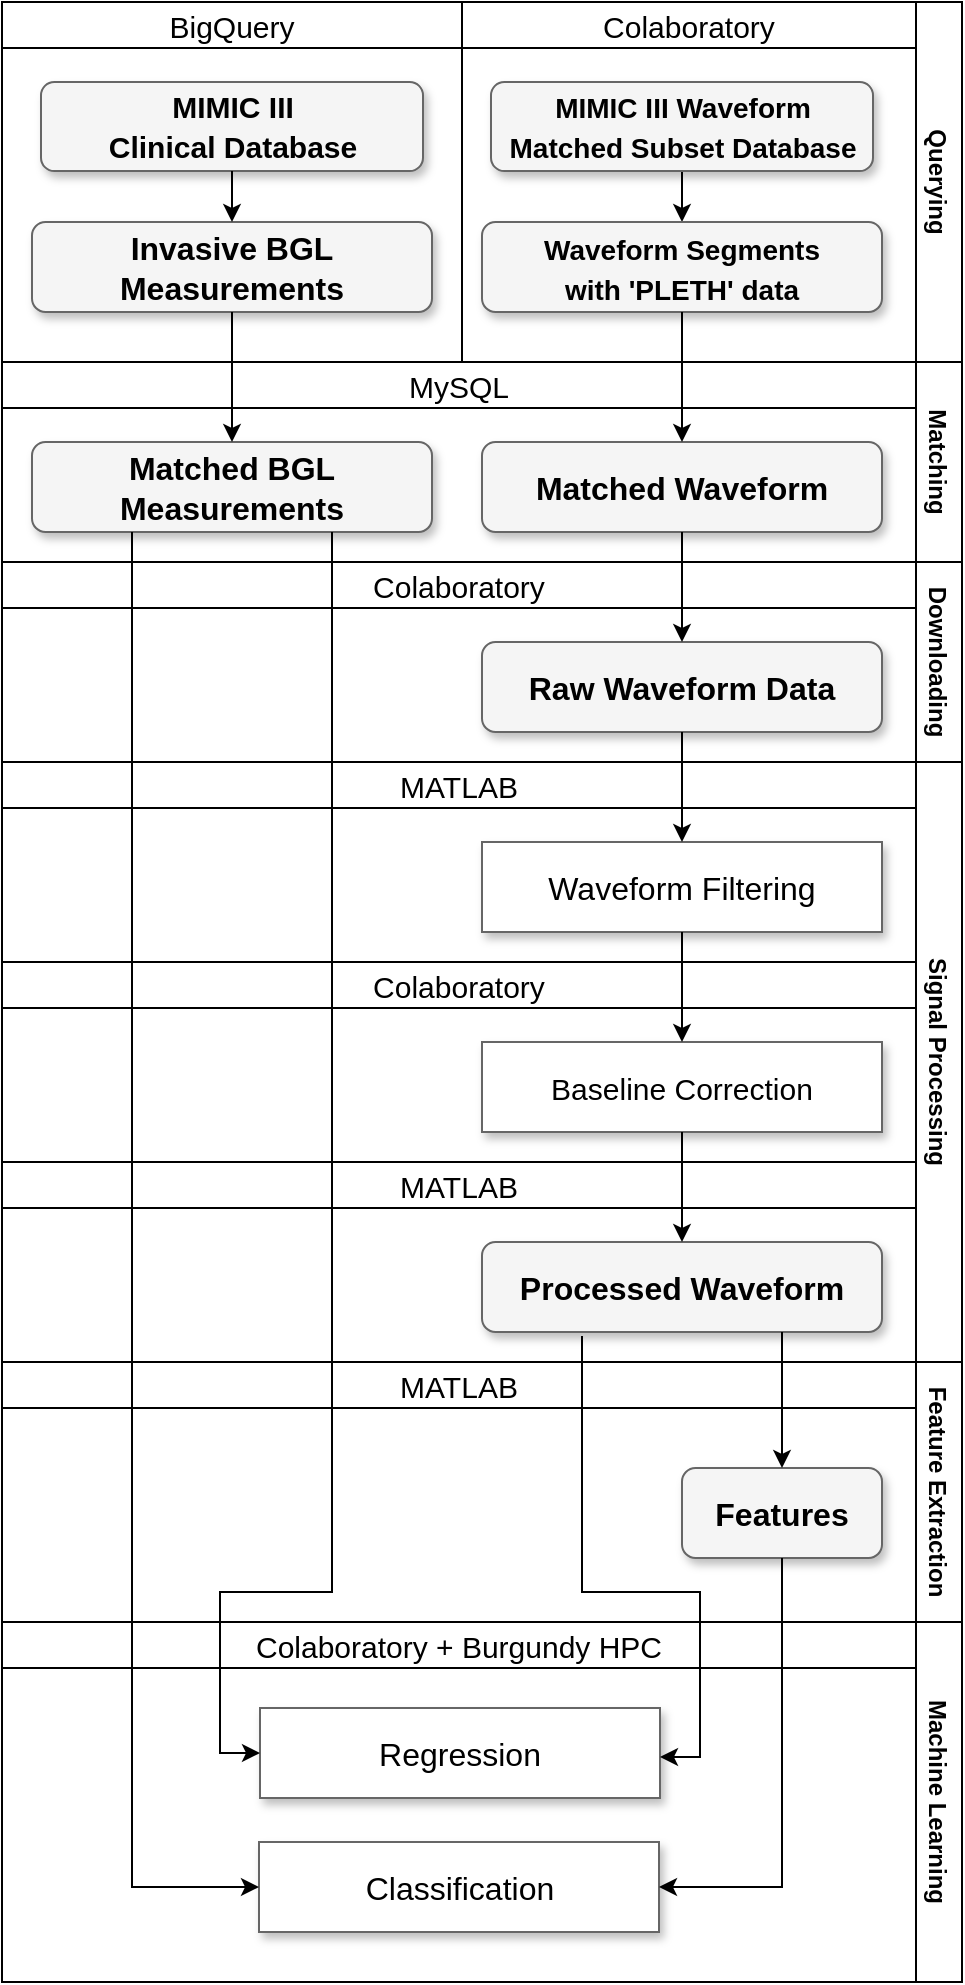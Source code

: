 <mxfile version="18.0.2" type="github">
  <diagram name="Page-1" id="e7e014a7-5840-1c2e-5031-d8a46d1fe8dd">
    <mxGraphModel dx="749" dy="1440" grid="1" gridSize="10" guides="1" tooltips="1" connect="1" arrows="1" fold="1" page="1" pageScale="1" pageWidth="1169" pageHeight="826" background="none" math="0" shadow="0">
      <root>
        <mxCell id="0" />
        <mxCell id="1" parent="0" />
        <mxCell id="XczygdeK2oJh0JfADrBz-80" value="MySQL" style="swimlane;rounded=0;fontSize=15;fillColor=#FFFFFF;startSize=23;fontStyle=0" parent="1" vertex="1">
          <mxGeometry x="290" y="120" width="457" height="100" as="geometry" />
        </mxCell>
        <mxCell id="XczygdeK2oJh0JfADrBz-41" value="Querying" style="swimlane;horizontal=0;rotation=-180;fontStyle=1" parent="1" vertex="1">
          <mxGeometry x="290" y="-60" width="480" height="180" as="geometry" />
        </mxCell>
        <mxCell id="XczygdeK2oJh0JfADrBz-75" value="Colaboratory" style="swimlane;rounded=0;fontSize=15;fillColor=#FFFFFF;startSize=23;fontStyle=0" parent="XczygdeK2oJh0JfADrBz-41" vertex="1">
          <mxGeometry x="230" width="227" height="180" as="geometry" />
        </mxCell>
        <mxCell id="XczygdeK2oJh0JfADrBz-79" value="" style="edgeStyle=orthogonalEdgeStyle;rounded=0;orthogonalLoop=1;jettySize=auto;html=1;fontSize=15;" parent="XczygdeK2oJh0JfADrBz-75" source="XczygdeK2oJh0JfADrBz-77" target="XczygdeK2oJh0JfADrBz-49" edge="1">
          <mxGeometry relative="1" as="geometry" />
        </mxCell>
        <mxCell id="XczygdeK2oJh0JfADrBz-77" value="&lt;b style=&quot;font-size: 14px;&quot;&gt;&lt;font style=&quot;font-size: 14px;&quot;&gt;MIMIC III Waveform &lt;br&gt;Matched Subset Database&lt;/font&gt;&lt;/b&gt;" style="whiteSpace=wrap;html=1;rounded=1;shadow=1;strokeWidth=1;fontSize=16;align=center;fillColor=#F5F5F5;strokeColor=#666666;" parent="XczygdeK2oJh0JfADrBz-75" vertex="1">
          <mxGeometry x="14.5" y="40" width="191" height="44.5" as="geometry" />
        </mxCell>
        <mxCell id="XczygdeK2oJh0JfADrBz-49" value="&lt;font style=&quot;font-size: 14px;&quot;&gt;Waveform Segments &lt;br&gt;with &#39;PLETH&#39; data&lt;/font&gt;" style="whiteSpace=wrap;html=1;rounded=1;shadow=1;strokeWidth=1;fontSize=16;align=center;fillColor=#F5F5F5;strokeColor=#666666;fontStyle=1" parent="XczygdeK2oJh0JfADrBz-75" vertex="1">
          <mxGeometry x="10" y="110" width="200" height="45" as="geometry" />
        </mxCell>
        <mxCell id="XczygdeK2oJh0JfADrBz-74" value="BigQuery" style="swimlane;rounded=0;fontSize=15;fillColor=#FFFFFF;startSize=23;fontStyle=0" parent="XczygdeK2oJh0JfADrBz-41" vertex="1">
          <mxGeometry width="230" height="180" as="geometry" />
        </mxCell>
        <mxCell id="XczygdeK2oJh0JfADrBz-48" value="&lt;b&gt;&lt;font style=&quot;font-size: 16px;&quot;&gt;Invasive BGL Measurements&lt;/font&gt;&lt;/b&gt;" style="whiteSpace=wrap;html=1;rounded=1;shadow=1;strokeWidth=1;fontSize=16;align=center;fillColor=#F5F5F5;strokeColor=#666666;" parent="XczygdeK2oJh0JfADrBz-74" vertex="1">
          <mxGeometry x="15" y="110" width="200" height="45" as="geometry" />
        </mxCell>
        <mxCell id="XczygdeK2oJh0JfADrBz-42" value="&lt;b style=&quot;font-size: 15px;&quot;&gt;&lt;font style=&quot;font-size: 15px;&quot;&gt;MIMIC III&lt;br&gt;Clinical Database&lt;/font&gt;&lt;/b&gt;" style="whiteSpace=wrap;html=1;rounded=1;shadow=1;strokeWidth=1;fontSize=16;align=center;fillColor=#f5f5f5;strokeColor=#666666;" parent="XczygdeK2oJh0JfADrBz-74" vertex="1">
          <mxGeometry x="19.5" y="40" width="191" height="44.5" as="geometry" />
        </mxCell>
        <mxCell id="XczygdeK2oJh0JfADrBz-76" style="edgeStyle=orthogonalEdgeStyle;rounded=0;orthogonalLoop=1;jettySize=auto;html=1;entryX=0.5;entryY=0;entryDx=0;entryDy=0;fontSize=15;" parent="XczygdeK2oJh0JfADrBz-74" source="XczygdeK2oJh0JfADrBz-42" target="XczygdeK2oJh0JfADrBz-48" edge="1">
          <mxGeometry relative="1" as="geometry" />
        </mxCell>
        <mxCell id="XczygdeK2oJh0JfADrBz-69" value="Signal Processing" style="swimlane;horizontal=0;rotation=-180;startSize=23;fontStyle=1" parent="1" vertex="1">
          <mxGeometry x="290" y="320" width="480" height="300" as="geometry" />
        </mxCell>
        <mxCell id="XczygdeK2oJh0JfADrBz-90" value="MATLAB" style="swimlane;rounded=0;fontSize=15;fillColor=#FFFFFF;fontStyle=0" parent="XczygdeK2oJh0JfADrBz-69" vertex="1">
          <mxGeometry width="457" height="100" as="geometry" />
        </mxCell>
        <mxCell id="XczygdeK2oJh0JfADrBz-91" value="Waveform Filtering" style="whiteSpace=wrap;html=1;rounded=0;shadow=1;strokeWidth=1;fontSize=16;align=center;fillColor=#FFFFFF;strokeColor=#666666;" parent="XczygdeK2oJh0JfADrBz-90" vertex="1">
          <mxGeometry x="240" y="40" width="200" height="45" as="geometry" />
        </mxCell>
        <mxCell id="XczygdeK2oJh0JfADrBz-92" value="Colaboratory" style="swimlane;rounded=0;fontSize=15;fillColor=#FFFFFF;fontStyle=0" parent="XczygdeK2oJh0JfADrBz-69" vertex="1">
          <mxGeometry y="100" width="457" height="100" as="geometry" />
        </mxCell>
        <mxCell id="XczygdeK2oJh0JfADrBz-93" value="&lt;span style=&quot;font-size: 15px;&quot;&gt;Baseline Correction&lt;/span&gt;" style="whiteSpace=wrap;html=1;rounded=0;shadow=1;strokeWidth=1;fontSize=16;align=center;fillColor=#FFFFFF;strokeColor=#666666;" parent="XczygdeK2oJh0JfADrBz-92" vertex="1">
          <mxGeometry x="240" y="40" width="200" height="45" as="geometry" />
        </mxCell>
        <mxCell id="XczygdeK2oJh0JfADrBz-94" value="MATLAB" style="swimlane;rounded=0;fontSize=15;fillColor=#FFFFFF;fontStyle=0" parent="XczygdeK2oJh0JfADrBz-69" vertex="1">
          <mxGeometry y="200" width="457" height="100" as="geometry" />
        </mxCell>
        <mxCell id="XczygdeK2oJh0JfADrBz-71" value="&lt;b&gt;Processed Waveform&lt;/b&gt;" style="whiteSpace=wrap;html=1;rounded=1;shadow=1;strokeWidth=1;fontSize=16;align=center;fillColor=#F5F5F5;strokeColor=#666666;" parent="XczygdeK2oJh0JfADrBz-94" vertex="1">
          <mxGeometry x="240" y="40" width="200" height="45" as="geometry" />
        </mxCell>
        <mxCell id="XczygdeK2oJh0JfADrBz-97" style="edgeStyle=orthogonalEdgeStyle;rounded=0;orthogonalLoop=1;jettySize=auto;html=1;entryX=0.5;entryY=0;entryDx=0;entryDy=0;fontSize=8;" parent="XczygdeK2oJh0JfADrBz-69" source="XczygdeK2oJh0JfADrBz-91" target="XczygdeK2oJh0JfADrBz-93" edge="1">
          <mxGeometry relative="1" as="geometry" />
        </mxCell>
        <mxCell id="XczygdeK2oJh0JfADrBz-98" style="edgeStyle=orthogonalEdgeStyle;rounded=0;orthogonalLoop=1;jettySize=auto;html=1;entryX=0.5;entryY=0;entryDx=0;entryDy=0;fontSize=8;" parent="XczygdeK2oJh0JfADrBz-69" source="XczygdeK2oJh0JfADrBz-93" target="XczygdeK2oJh0JfADrBz-71" edge="1">
          <mxGeometry relative="1" as="geometry" />
        </mxCell>
        <mxCell id="XczygdeK2oJh0JfADrBz-55" value="Matching" style="swimlane;horizontal=0;rotation=-180;startSize=23;fontStyle=1" parent="1" vertex="1">
          <mxGeometry x="290" y="120" width="480" height="100" as="geometry" />
        </mxCell>
        <mxCell id="XczygdeK2oJh0JfADrBz-62" value="Matched Waveform" style="whiteSpace=wrap;html=1;rounded=1;shadow=1;strokeWidth=1;fontSize=16;align=center;fillColor=#F5F5F5;strokeColor=#666666;fontStyle=1" parent="XczygdeK2oJh0JfADrBz-55" vertex="1">
          <mxGeometry x="240" y="40" width="200" height="45" as="geometry" />
        </mxCell>
        <mxCell id="XczygdeK2oJh0JfADrBz-60" value="Matched BGL Measurements" style="whiteSpace=wrap;html=1;rounded=1;shadow=1;strokeWidth=1;fontSize=16;align=center;fillColor=#F5F5F5;strokeColor=#666666;fontStyle=1" parent="XczygdeK2oJh0JfADrBz-55" vertex="1">
          <mxGeometry x="15" y="40" width="200" height="45" as="geometry" />
        </mxCell>
        <mxCell id="XczygdeK2oJh0JfADrBz-67" style="edgeStyle=orthogonalEdgeStyle;rounded=0;orthogonalLoop=1;jettySize=auto;html=1;exitX=0.5;exitY=1;exitDx=0;exitDy=0;entryX=0.5;entryY=0;entryDx=0;entryDy=0;fontSize=16;" parent="1" source="XczygdeK2oJh0JfADrBz-49" target="XczygdeK2oJh0JfADrBz-62" edge="1">
          <mxGeometry relative="1" as="geometry" />
        </mxCell>
        <mxCell id="XczygdeK2oJh0JfADrBz-81" style="edgeStyle=orthogonalEdgeStyle;rounded=0;orthogonalLoop=1;jettySize=auto;html=1;exitX=0.5;exitY=1;exitDx=0;exitDy=0;entryX=0.5;entryY=0;entryDx=0;entryDy=0;fontSize=15;" parent="1" source="XczygdeK2oJh0JfADrBz-48" target="XczygdeK2oJh0JfADrBz-60" edge="1">
          <mxGeometry relative="1" as="geometry" />
        </mxCell>
        <mxCell id="XczygdeK2oJh0JfADrBz-82" value="Downloading" style="swimlane;horizontal=0;rotation=-180;startSize=23;fontStyle=1" parent="1" vertex="1">
          <mxGeometry x="290" y="220" width="480" height="100" as="geometry" />
        </mxCell>
        <mxCell id="XczygdeK2oJh0JfADrBz-85" value="Colaboratory" style="swimlane;rounded=0;fontSize=15;fillColor=#FFFFFF;fontStyle=0" parent="XczygdeK2oJh0JfADrBz-82" vertex="1">
          <mxGeometry width="457" height="100" as="geometry" />
        </mxCell>
        <mxCell id="XczygdeK2oJh0JfADrBz-83" value="Raw Waveform Data" style="whiteSpace=wrap;html=1;rounded=1;shadow=1;strokeWidth=1;fontSize=16;align=center;fillColor=#F5F5F5;strokeColor=#666666;fontStyle=1" parent="XczygdeK2oJh0JfADrBz-85" vertex="1">
          <mxGeometry x="240" y="40" width="200" height="45" as="geometry" />
        </mxCell>
        <mxCell id="XczygdeK2oJh0JfADrBz-86" style="edgeStyle=orthogonalEdgeStyle;rounded=0;orthogonalLoop=1;jettySize=auto;html=1;fontSize=15;" parent="1" source="XczygdeK2oJh0JfADrBz-62" target="XczygdeK2oJh0JfADrBz-83" edge="1">
          <mxGeometry relative="1" as="geometry" />
        </mxCell>
        <mxCell id="XczygdeK2oJh0JfADrBz-96" style="edgeStyle=orthogonalEdgeStyle;rounded=0;orthogonalLoop=1;jettySize=auto;html=1;entryX=0.5;entryY=0;entryDx=0;entryDy=0;fontSize=8;" parent="1" source="XczygdeK2oJh0JfADrBz-83" target="XczygdeK2oJh0JfADrBz-91" edge="1">
          <mxGeometry relative="1" as="geometry" />
        </mxCell>
        <mxCell id="XczygdeK2oJh0JfADrBz-108" value="Feature Extraction" style="swimlane;horizontal=0;rounded=0;fontSize=12;fillColor=#FFFFFF;rotation=-180;" parent="1" vertex="1">
          <mxGeometry x="290" y="620" width="480" height="130" as="geometry" />
        </mxCell>
        <mxCell id="XczygdeK2oJh0JfADrBz-109" value="MATLAB" style="swimlane;rounded=0;fontSize=15;fillColor=#FFFFFF;fontStyle=0" parent="XczygdeK2oJh0JfADrBz-108" vertex="1">
          <mxGeometry width="457" height="130" as="geometry" />
        </mxCell>
        <mxCell id="XczygdeK2oJh0JfADrBz-110" value="&lt;b&gt;Features&lt;/b&gt;" style="whiteSpace=wrap;html=1;rounded=1;shadow=1;strokeWidth=1;fontSize=16;align=center;fillColor=#F5F5F5;strokeColor=#666666;" parent="XczygdeK2oJh0JfADrBz-109" vertex="1">
          <mxGeometry x="340" y="53" width="100" height="45" as="geometry" />
        </mxCell>
        <mxCell id="XczygdeK2oJh0JfADrBz-111" style="edgeStyle=orthogonalEdgeStyle;rounded=0;orthogonalLoop=1;jettySize=auto;html=1;fontSize=12;exitX=0.75;exitY=1;exitDx=0;exitDy=0;" parent="1" source="XczygdeK2oJh0JfADrBz-71" target="XczygdeK2oJh0JfADrBz-110" edge="1">
          <mxGeometry relative="1" as="geometry" />
        </mxCell>
        <mxCell id="XczygdeK2oJh0JfADrBz-113" value="Machine Learning" style="swimlane;horizontal=0;rounded=0;fontSize=12;fillColor=#FFFFFF;rotation=-180;" parent="1" vertex="1">
          <mxGeometry x="290" y="750" width="480" height="180" as="geometry" />
        </mxCell>
        <mxCell id="XczygdeK2oJh0JfADrBz-114" value="Colaboratory + Burgundy HPC" style="swimlane;rounded=0;fontSize=15;fillColor=#FFFFFF;fontStyle=0" parent="XczygdeK2oJh0JfADrBz-113" vertex="1">
          <mxGeometry width="457" height="180" as="geometry" />
        </mxCell>
        <mxCell id="XczygdeK2oJh0JfADrBz-116" value="Regression" style="whiteSpace=wrap;html=1;rounded=0;shadow=1;strokeWidth=1;fontSize=16;align=center;fillColor=#FFFFFF;strokeColor=#666666;" parent="XczygdeK2oJh0JfADrBz-114" vertex="1">
          <mxGeometry x="129" y="43" width="200" height="45" as="geometry" />
        </mxCell>
        <mxCell id="XczygdeK2oJh0JfADrBz-117" value="Classification" style="whiteSpace=wrap;html=1;rounded=0;shadow=1;strokeWidth=1;fontSize=16;align=center;fillColor=#FFFFFF;strokeColor=#666666;" parent="XczygdeK2oJh0JfADrBz-114" vertex="1">
          <mxGeometry x="128.5" y="110" width="200" height="45" as="geometry" />
        </mxCell>
        <mxCell id="XczygdeK2oJh0JfADrBz-118" style="edgeStyle=orthogonalEdgeStyle;rounded=0;orthogonalLoop=1;jettySize=auto;html=1;exitX=0.5;exitY=1;exitDx=0;exitDy=0;entryX=1;entryY=0.5;entryDx=0;entryDy=0;fontSize=15;" parent="1" source="XczygdeK2oJh0JfADrBz-110" target="XczygdeK2oJh0JfADrBz-117" edge="1">
          <mxGeometry relative="1" as="geometry" />
        </mxCell>
        <mxCell id="XczygdeK2oJh0JfADrBz-119" style="edgeStyle=orthogonalEdgeStyle;rounded=0;orthogonalLoop=1;jettySize=auto;html=1;exitX=0.25;exitY=1;exitDx=0;exitDy=0;entryX=0;entryY=0.5;entryDx=0;entryDy=0;fontSize=15;" parent="1" source="XczygdeK2oJh0JfADrBz-60" target="XczygdeK2oJh0JfADrBz-117" edge="1">
          <mxGeometry relative="1" as="geometry" />
        </mxCell>
        <mxCell id="XczygdeK2oJh0JfADrBz-120" style="edgeStyle=orthogonalEdgeStyle;rounded=0;orthogonalLoop=1;jettySize=auto;html=1;exitX=0.75;exitY=1;exitDx=0;exitDy=0;entryX=0;entryY=0.5;entryDx=0;entryDy=0;fontSize=15;" parent="1" source="XczygdeK2oJh0JfADrBz-60" target="XczygdeK2oJh0JfADrBz-116" edge="1">
          <mxGeometry relative="1" as="geometry">
            <Array as="points">
              <mxPoint x="455" y="735" />
              <mxPoint x="399" y="735" />
              <mxPoint x="399" y="815" />
            </Array>
          </mxGeometry>
        </mxCell>
        <mxCell id="XczygdeK2oJh0JfADrBz-122" style="edgeStyle=orthogonalEdgeStyle;rounded=0;orthogonalLoop=1;jettySize=auto;html=1;exitX=0.25;exitY=1;exitDx=0;exitDy=0;entryX=1;entryY=0.5;entryDx=0;entryDy=0;fontSize=15;" parent="1" edge="1">
          <mxGeometry relative="1" as="geometry">
            <mxPoint x="580" y="607" as="sourcePoint" />
            <mxPoint x="619.0" y="817.5" as="targetPoint" />
            <Array as="points">
              <mxPoint x="580" y="735" />
              <mxPoint x="639" y="735" />
              <mxPoint x="639" y="818" />
            </Array>
          </mxGeometry>
        </mxCell>
      </root>
    </mxGraphModel>
  </diagram>
</mxfile>
